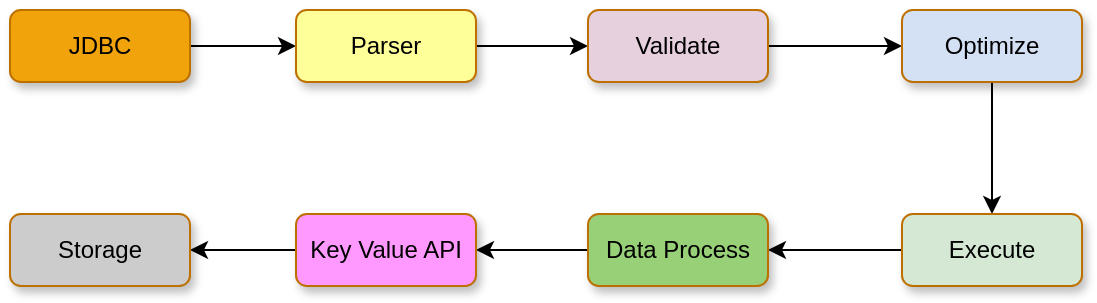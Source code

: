 <mxfile version="16.6.2" type="github">
  <diagram id="BklQaVtGM8fSrPV8Rhf6" name="Page-1">
    <mxGraphModel dx="1590" dy="712" grid="1" gridSize="10" guides="1" tooltips="1" connect="1" arrows="1" fold="1" page="1" pageScale="1" pageWidth="1169" pageHeight="827" math="0" shadow="0">
      <root>
        <mxCell id="0" />
        <mxCell id="1" parent="0" />
        <mxCell id="PsDBKPRxNrMTrped_dBO-1" value="" style="edgeStyle=orthogonalEdgeStyle;rounded=0;orthogonalLoop=1;jettySize=auto;html=1;" edge="1" parent="1" source="PsDBKPRxNrMTrped_dBO-2" target="PsDBKPRxNrMTrped_dBO-4">
          <mxGeometry relative="1" as="geometry" />
        </mxCell>
        <mxCell id="PsDBKPRxNrMTrped_dBO-2" value="JDBC" style="rounded=1;whiteSpace=wrap;html=1;shadow=1;glass=0;hachureGap=4;pointerEvents=0;strokeWidth=1;fillColor=#f0a30a;strokeColor=#BD7000;fontColor=#000000;sketch=0;" vertex="1" parent="1">
          <mxGeometry x="211" y="164" width="90" height="36" as="geometry" />
        </mxCell>
        <mxCell id="PsDBKPRxNrMTrped_dBO-3" value="" style="edgeStyle=orthogonalEdgeStyle;rounded=0;orthogonalLoop=1;jettySize=auto;html=1;" edge="1" parent="1" source="PsDBKPRxNrMTrped_dBO-4" target="PsDBKPRxNrMTrped_dBO-6">
          <mxGeometry relative="1" as="geometry" />
        </mxCell>
        <mxCell id="PsDBKPRxNrMTrped_dBO-4" value="Parser" style="rounded=1;whiteSpace=wrap;html=1;shadow=1;glass=0;hachureGap=4;pointerEvents=0;strokeWidth=1;fillColor=#FFFF99;strokeColor=#BD7000;fontColor=#000000;sketch=0;" vertex="1" parent="1">
          <mxGeometry x="354" y="164" width="90" height="36" as="geometry" />
        </mxCell>
        <mxCell id="PsDBKPRxNrMTrped_dBO-5" value="" style="edgeStyle=orthogonalEdgeStyle;rounded=0;orthogonalLoop=1;jettySize=auto;html=1;" edge="1" parent="1" source="PsDBKPRxNrMTrped_dBO-6" target="PsDBKPRxNrMTrped_dBO-8">
          <mxGeometry relative="1" as="geometry" />
        </mxCell>
        <mxCell id="PsDBKPRxNrMTrped_dBO-6" value="Validate" style="rounded=1;whiteSpace=wrap;html=1;shadow=1;glass=0;hachureGap=4;pointerEvents=0;strokeWidth=1;fillColor=#E6D0DE;strokeColor=#BD7000;fontColor=#000000;sketch=0;" vertex="1" parent="1">
          <mxGeometry x="500" y="164" width="90" height="36" as="geometry" />
        </mxCell>
        <mxCell id="PsDBKPRxNrMTrped_dBO-7" value="" style="edgeStyle=orthogonalEdgeStyle;rounded=0;orthogonalLoop=1;jettySize=auto;html=1;" edge="1" parent="1" source="PsDBKPRxNrMTrped_dBO-8" target="PsDBKPRxNrMTrped_dBO-10">
          <mxGeometry relative="1" as="geometry" />
        </mxCell>
        <mxCell id="PsDBKPRxNrMTrped_dBO-8" value="Optimize" style="rounded=1;whiteSpace=wrap;html=1;shadow=1;glass=0;hachureGap=4;pointerEvents=0;strokeWidth=1;fillColor=#D4E1F5;strokeColor=#BD7000;fontColor=#000000;sketch=0;" vertex="1" parent="1">
          <mxGeometry x="657" y="164" width="90" height="36" as="geometry" />
        </mxCell>
        <mxCell id="PsDBKPRxNrMTrped_dBO-9" value="" style="edgeStyle=orthogonalEdgeStyle;rounded=0;orthogonalLoop=1;jettySize=auto;html=1;" edge="1" parent="1" source="PsDBKPRxNrMTrped_dBO-10" target="PsDBKPRxNrMTrped_dBO-12">
          <mxGeometry relative="1" as="geometry" />
        </mxCell>
        <mxCell id="PsDBKPRxNrMTrped_dBO-10" value="Execute" style="rounded=1;whiteSpace=wrap;html=1;shadow=1;glass=0;hachureGap=4;pointerEvents=0;strokeWidth=1;fillColor=#D5E8D4;strokeColor=#BD7000;fontColor=#000000;sketch=0;" vertex="1" parent="1">
          <mxGeometry x="657" y="266" width="90" height="36" as="geometry" />
        </mxCell>
        <mxCell id="PsDBKPRxNrMTrped_dBO-11" value="" style="edgeStyle=orthogonalEdgeStyle;rounded=0;orthogonalLoop=1;jettySize=auto;html=1;" edge="1" parent="1" source="PsDBKPRxNrMTrped_dBO-12" target="PsDBKPRxNrMTrped_dBO-14">
          <mxGeometry relative="1" as="geometry" />
        </mxCell>
        <mxCell id="PsDBKPRxNrMTrped_dBO-12" value="Data Process" style="rounded=1;whiteSpace=wrap;html=1;shadow=1;glass=0;hachureGap=4;pointerEvents=0;strokeWidth=1;fillColor=#97D077;strokeColor=#BD7000;fontColor=#000000;sketch=0;" vertex="1" parent="1">
          <mxGeometry x="500" y="266" width="90" height="36" as="geometry" />
        </mxCell>
        <mxCell id="PsDBKPRxNrMTrped_dBO-13" value="" style="edgeStyle=orthogonalEdgeStyle;rounded=0;orthogonalLoop=1;jettySize=auto;html=1;" edge="1" parent="1" source="PsDBKPRxNrMTrped_dBO-14" target="PsDBKPRxNrMTrped_dBO-15">
          <mxGeometry relative="1" as="geometry" />
        </mxCell>
        <mxCell id="PsDBKPRxNrMTrped_dBO-14" value="Key Value API" style="rounded=1;whiteSpace=wrap;html=1;shadow=1;glass=0;hachureGap=4;pointerEvents=0;strokeWidth=1;fillColor=#FF99FF;strokeColor=#BD7000;fontColor=#000000;sketch=0;" vertex="1" parent="1">
          <mxGeometry x="354" y="266" width="90" height="36" as="geometry" />
        </mxCell>
        <mxCell id="PsDBKPRxNrMTrped_dBO-15" value="Storage" style="rounded=1;whiteSpace=wrap;html=1;shadow=1;glass=0;hachureGap=4;pointerEvents=0;strokeWidth=1;fillColor=#CCCCCC;strokeColor=#BD7000;fontColor=#000000;sketch=0;" vertex="1" parent="1">
          <mxGeometry x="211" y="266" width="90" height="36" as="geometry" />
        </mxCell>
      </root>
    </mxGraphModel>
  </diagram>
</mxfile>

